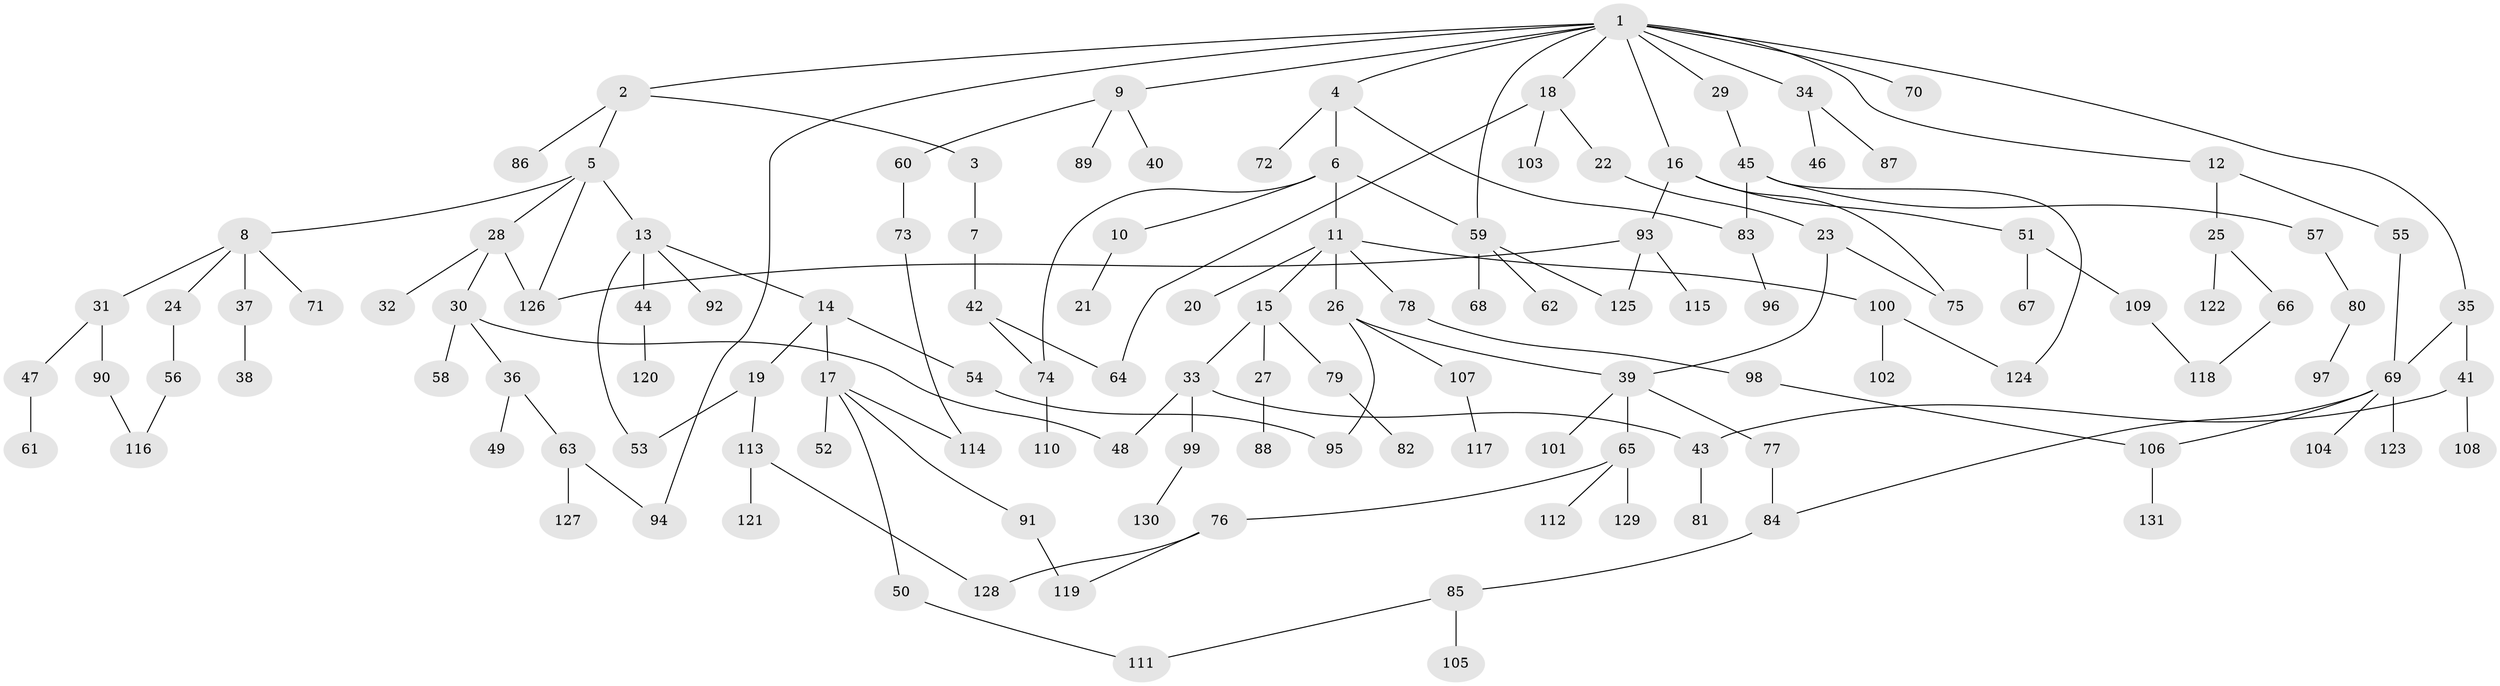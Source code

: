 // Generated by graph-tools (version 1.1) at 2025/49/03/09/25 03:49:19]
// undirected, 131 vertices, 154 edges
graph export_dot {
graph [start="1"]
  node [color=gray90,style=filled];
  1;
  2;
  3;
  4;
  5;
  6;
  7;
  8;
  9;
  10;
  11;
  12;
  13;
  14;
  15;
  16;
  17;
  18;
  19;
  20;
  21;
  22;
  23;
  24;
  25;
  26;
  27;
  28;
  29;
  30;
  31;
  32;
  33;
  34;
  35;
  36;
  37;
  38;
  39;
  40;
  41;
  42;
  43;
  44;
  45;
  46;
  47;
  48;
  49;
  50;
  51;
  52;
  53;
  54;
  55;
  56;
  57;
  58;
  59;
  60;
  61;
  62;
  63;
  64;
  65;
  66;
  67;
  68;
  69;
  70;
  71;
  72;
  73;
  74;
  75;
  76;
  77;
  78;
  79;
  80;
  81;
  82;
  83;
  84;
  85;
  86;
  87;
  88;
  89;
  90;
  91;
  92;
  93;
  94;
  95;
  96;
  97;
  98;
  99;
  100;
  101;
  102;
  103;
  104;
  105;
  106;
  107;
  108;
  109;
  110;
  111;
  112;
  113;
  114;
  115;
  116;
  117;
  118;
  119;
  120;
  121;
  122;
  123;
  124;
  125;
  126;
  127;
  128;
  129;
  130;
  131;
  1 -- 2;
  1 -- 4;
  1 -- 9;
  1 -- 12;
  1 -- 16;
  1 -- 18;
  1 -- 29;
  1 -- 34;
  1 -- 35;
  1 -- 59;
  1 -- 70;
  1 -- 94;
  2 -- 3;
  2 -- 5;
  2 -- 86;
  3 -- 7;
  4 -- 6;
  4 -- 72;
  4 -- 83;
  5 -- 8;
  5 -- 13;
  5 -- 28;
  5 -- 126;
  6 -- 10;
  6 -- 11;
  6 -- 59;
  6 -- 74;
  7 -- 42;
  8 -- 24;
  8 -- 31;
  8 -- 37;
  8 -- 71;
  9 -- 40;
  9 -- 60;
  9 -- 89;
  10 -- 21;
  11 -- 15;
  11 -- 20;
  11 -- 26;
  11 -- 78;
  11 -- 100;
  12 -- 25;
  12 -- 55;
  13 -- 14;
  13 -- 44;
  13 -- 53;
  13 -- 92;
  14 -- 17;
  14 -- 19;
  14 -- 54;
  15 -- 27;
  15 -- 33;
  15 -- 79;
  16 -- 51;
  16 -- 93;
  16 -- 75;
  17 -- 50;
  17 -- 52;
  17 -- 91;
  17 -- 114;
  18 -- 22;
  18 -- 64;
  18 -- 103;
  19 -- 113;
  19 -- 53;
  22 -- 23;
  23 -- 75;
  23 -- 39;
  24 -- 56;
  25 -- 66;
  25 -- 122;
  26 -- 39;
  26 -- 107;
  26 -- 95;
  27 -- 88;
  28 -- 30;
  28 -- 32;
  28 -- 126;
  29 -- 45;
  30 -- 36;
  30 -- 48;
  30 -- 58;
  31 -- 47;
  31 -- 90;
  33 -- 43;
  33 -- 99;
  33 -- 48;
  34 -- 46;
  34 -- 87;
  35 -- 41;
  35 -- 69;
  36 -- 49;
  36 -- 63;
  37 -- 38;
  39 -- 65;
  39 -- 77;
  39 -- 101;
  41 -- 108;
  41 -- 43;
  42 -- 74;
  42 -- 64;
  43 -- 81;
  44 -- 120;
  45 -- 57;
  45 -- 124;
  45 -- 83;
  47 -- 61;
  50 -- 111;
  51 -- 67;
  51 -- 109;
  54 -- 95;
  55 -- 69;
  56 -- 116;
  57 -- 80;
  59 -- 62;
  59 -- 68;
  59 -- 125;
  60 -- 73;
  63 -- 94;
  63 -- 127;
  65 -- 76;
  65 -- 112;
  65 -- 129;
  66 -- 118;
  69 -- 84;
  69 -- 104;
  69 -- 123;
  69 -- 106;
  73 -- 114;
  74 -- 110;
  76 -- 119;
  76 -- 128;
  77 -- 84;
  78 -- 98;
  79 -- 82;
  80 -- 97;
  83 -- 96;
  84 -- 85;
  85 -- 105;
  85 -- 111;
  90 -- 116;
  91 -- 119;
  93 -- 115;
  93 -- 125;
  93 -- 126;
  98 -- 106;
  99 -- 130;
  100 -- 102;
  100 -- 124;
  106 -- 131;
  107 -- 117;
  109 -- 118;
  113 -- 121;
  113 -- 128;
}
